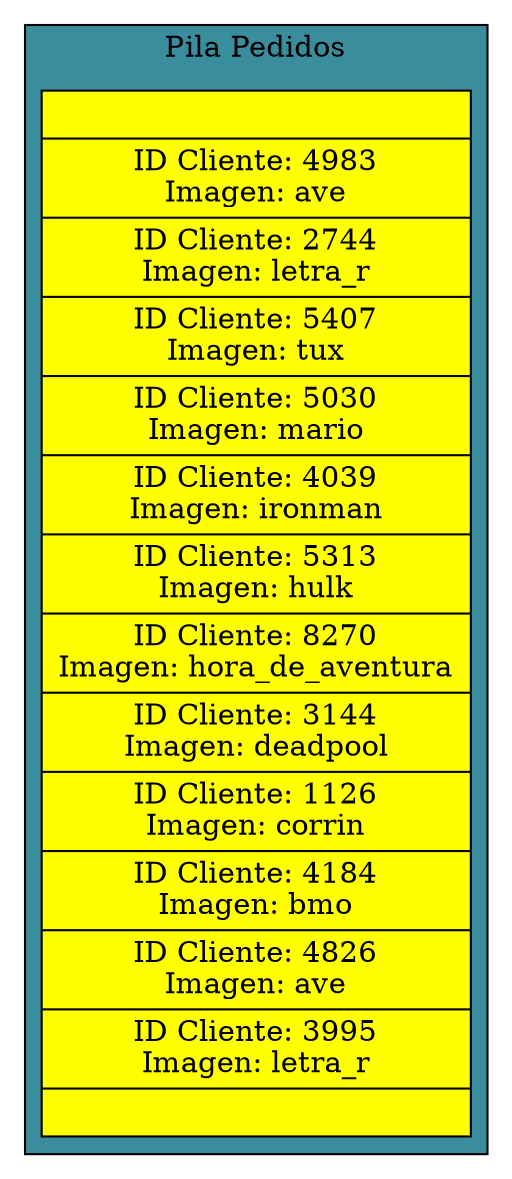 digraph L{
node [shape=box fillcolor="#FFEDBB" style = filled]
subgraph cluster_p{
label="Pila Pedidos"
bgcolor = "#398D9C"
Columna[shape=record label = "{|ID Cliente: 4983\nImagen: ave|ID Cliente: 2744\nImagen: letra_r|ID Cliente: 5407\nImagen: tux|ID Cliente: 5030\nImagen: mario|ID Cliente: 4039\nImagen: ironman|ID Cliente: 5313\nImagen: hulk|ID Cliente: 8270\nImagen: hora_de_aventura|ID Cliente: 3144\nImagen: deadpool|ID Cliente: 1126\nImagen: corrin|ID Cliente: 4184\nImagen: bmo|ID Cliente: 4826\nImagen: ave|ID Cliente: 3995\nImagen: letra_r|}", fillcolor=yellow];
}
}